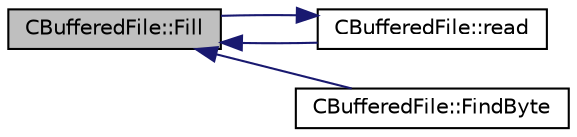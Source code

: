 digraph "CBufferedFile::Fill"
{
  edge [fontname="Helvetica",fontsize="10",labelfontname="Helvetica",labelfontsize="10"];
  node [fontname="Helvetica",fontsize="10",shape=record];
  rankdir="LR";
  Node16 [label="CBufferedFile::Fill",height=0.2,width=0.4,color="black", fillcolor="grey75", style="filled", fontcolor="black"];
  Node16 -> Node17 [dir="back",color="midnightblue",fontsize="10",style="solid",fontname="Helvetica"];
  Node17 [label="CBufferedFile::read",height=0.2,width=0.4,color="black", fillcolor="white", style="filled",URL="$class_c_buffered_file.html#a20c6d2a4dbc69a8e5c7ba766d04b3d85"];
  Node17 -> Node16 [dir="back",color="midnightblue",fontsize="10",style="solid",fontname="Helvetica"];
  Node16 -> Node18 [dir="back",color="midnightblue",fontsize="10",style="solid",fontname="Helvetica"];
  Node18 [label="CBufferedFile::FindByte",height=0.2,width=0.4,color="black", fillcolor="white", style="filled",URL="$class_c_buffered_file.html#a15ce0683ba5925939d33f098a948236b"];
}

